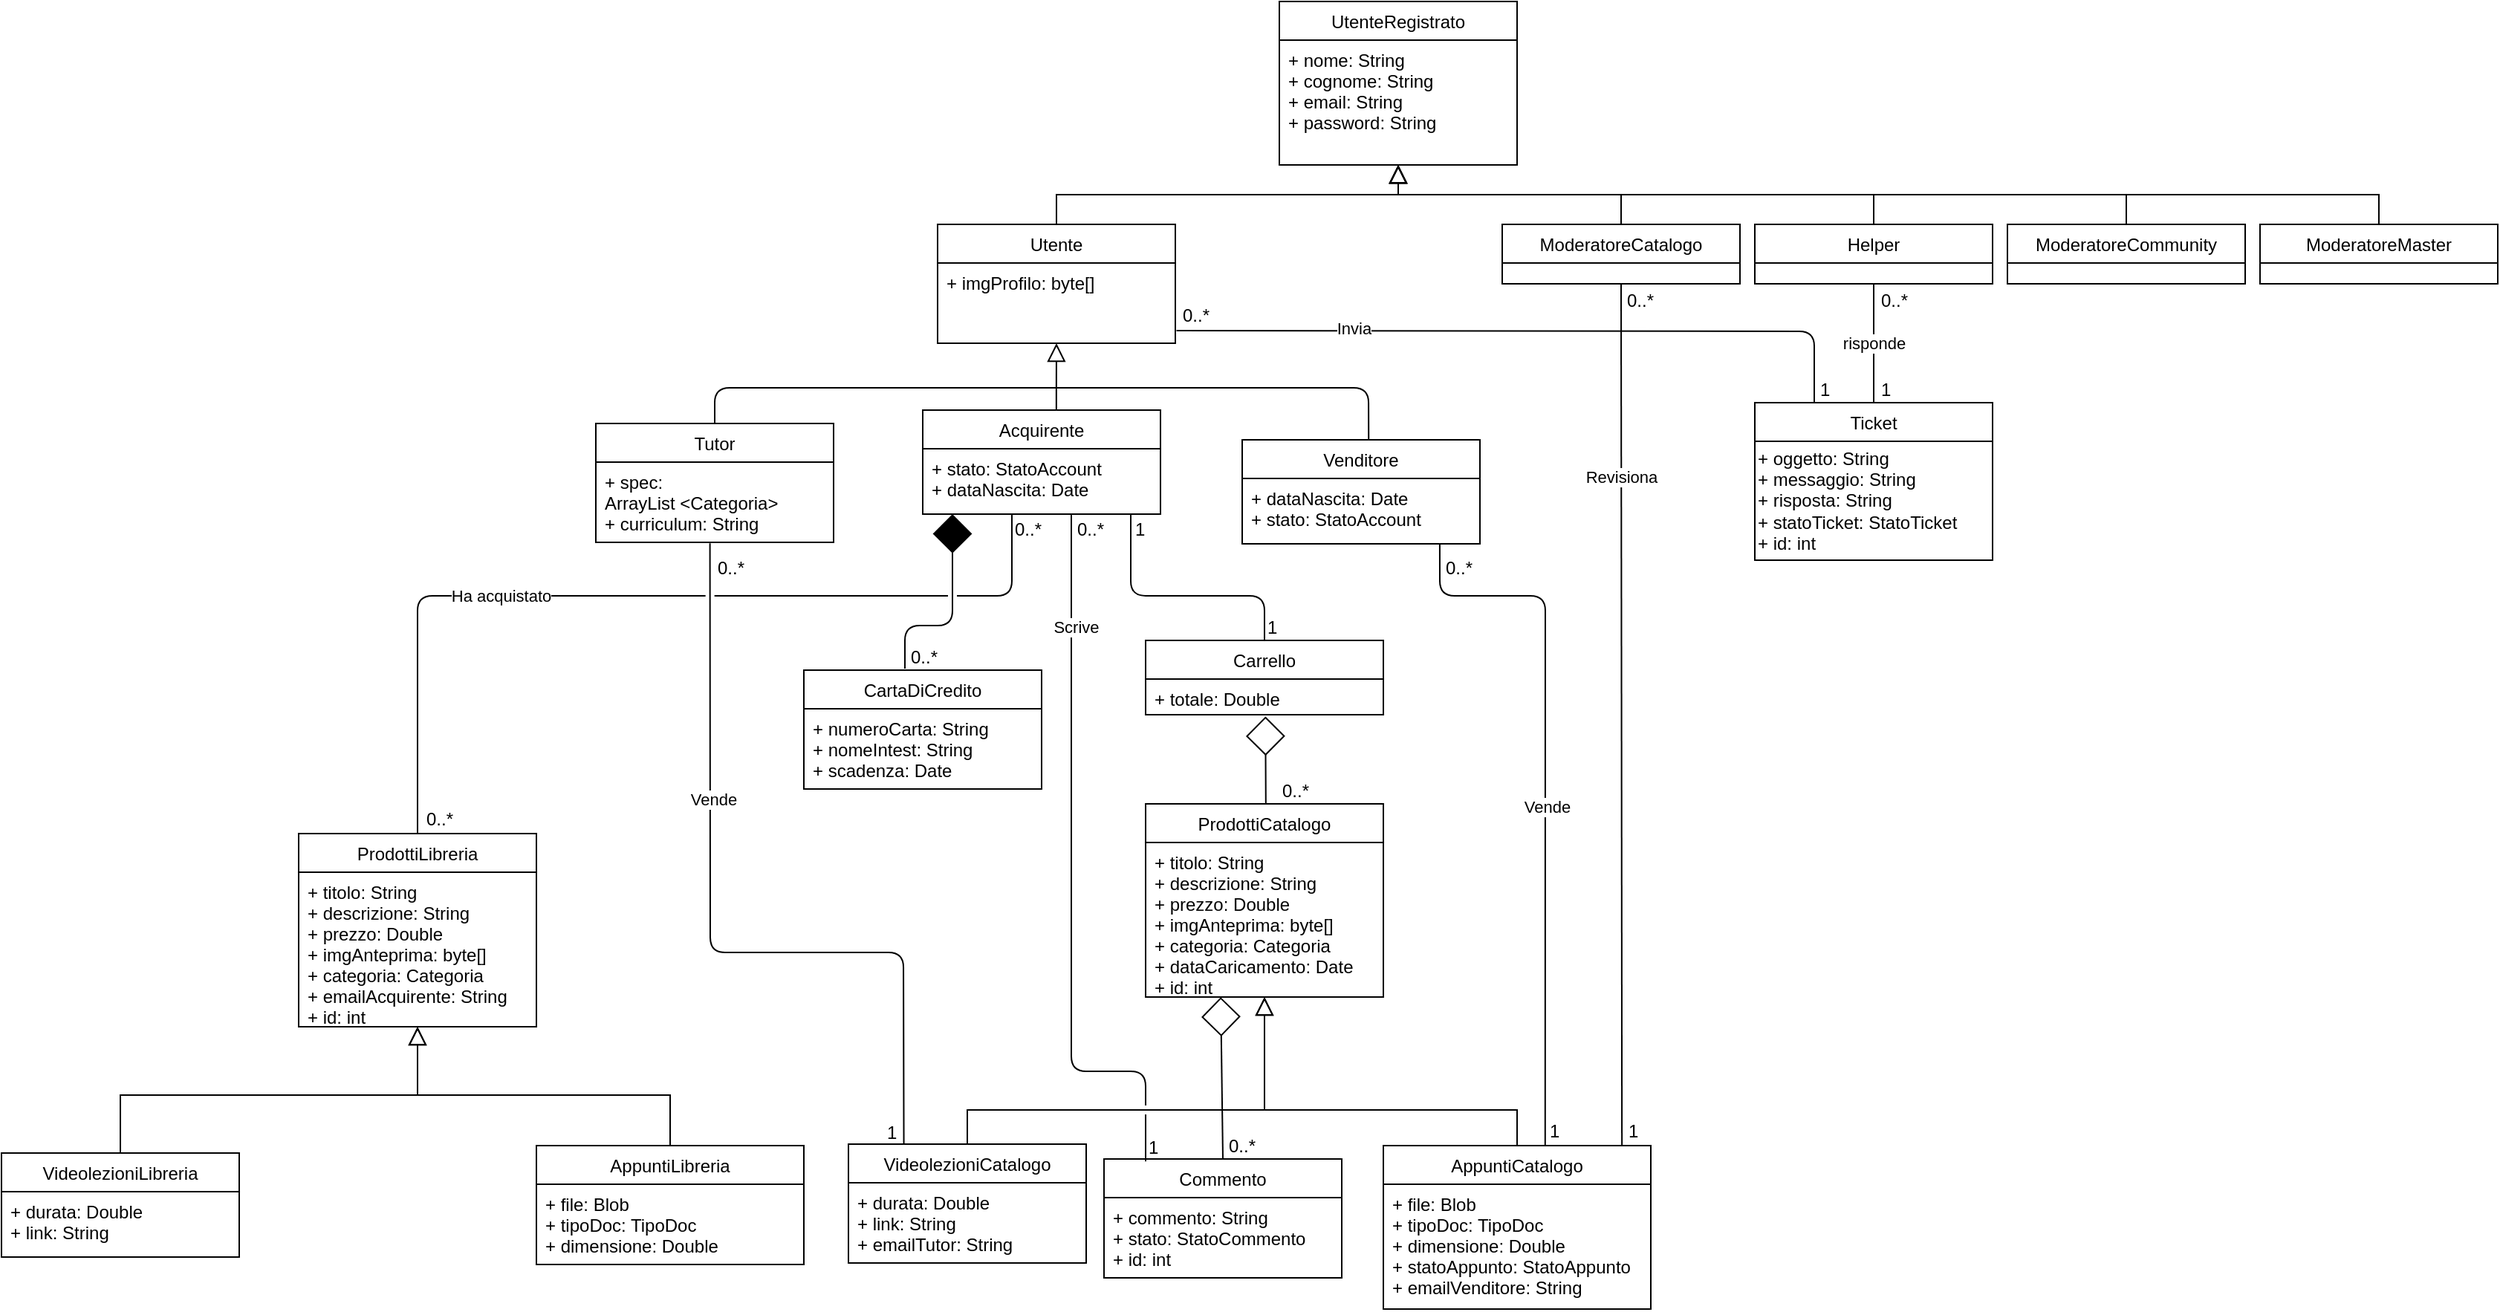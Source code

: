 <mxfile version="14.2.9" type="device"><diagram id="C5RBs43oDa-KdzZeNtuy" name="Page-1"><mxGraphModel dx="2858" dy="1134" grid="1" gridSize="10" guides="1" tooltips="1" connect="1" arrows="1" fold="1" page="1" pageScale="1" pageWidth="827" pageHeight="1169" math="0" shadow="0"><root><mxCell id="WIyWlLk6GJQsqaUBKTNV-0"/><mxCell id="WIyWlLk6GJQsqaUBKTNV-1" parent="WIyWlLk6GJQsqaUBKTNV-0"/><mxCell id="zkfFHV4jXpPFQw0GAbJ--0" value="UtenteRegistrato" style="swimlane;fontStyle=0;align=center;verticalAlign=top;childLayout=stackLayout;horizontal=1;startSize=26;horizontalStack=0;resizeParent=1;resizeLast=0;collapsible=1;marginBottom=0;rounded=0;shadow=0;strokeWidth=1;" parent="WIyWlLk6GJQsqaUBKTNV-1" vertex="1"><mxGeometry x="220" y="120" width="160" height="110" as="geometry"><mxRectangle x="220" y="120" width="160" height="26" as="alternateBounds"/></mxGeometry></mxCell><mxCell id="zkfFHV4jXpPFQw0GAbJ--1" value="+ nome: String&#10;+ cognome: String&#10;+ email: String&#10;+ password: String&#10;" style="text;align=left;verticalAlign=top;spacingLeft=4;spacingRight=4;overflow=hidden;rotatable=0;points=[[0,0.5],[1,0.5]];portConstraint=eastwest;" parent="zkfFHV4jXpPFQw0GAbJ--0" vertex="1"><mxGeometry y="26" width="160" height="84" as="geometry"/></mxCell><mxCell id="zkfFHV4jXpPFQw0GAbJ--6" value="Utente" style="swimlane;fontStyle=0;align=center;verticalAlign=top;childLayout=stackLayout;horizontal=1;startSize=26;horizontalStack=0;resizeParent=1;resizeLast=0;collapsible=1;marginBottom=0;rounded=0;shadow=0;strokeWidth=1;" parent="WIyWlLk6GJQsqaUBKTNV-1" vertex="1"><mxGeometry x="-10" y="270" width="160" height="80" as="geometry"><mxRectangle x="130" y="380" width="160" height="26" as="alternateBounds"/></mxGeometry></mxCell><mxCell id="zkfFHV4jXpPFQw0GAbJ--7" value="+ imgProfilo: byte[]" style="text;align=left;verticalAlign=top;spacingLeft=4;spacingRight=4;overflow=hidden;rotatable=0;points=[[0,0.5],[1,0.5]];portConstraint=eastwest;" parent="zkfFHV4jXpPFQw0GAbJ--6" vertex="1"><mxGeometry y="26" width="160" height="44" as="geometry"/></mxCell><mxCell id="zkfFHV4jXpPFQw0GAbJ--12" value="" style="endArrow=block;endSize=10;endFill=0;shadow=0;strokeWidth=1;rounded=0;edgeStyle=elbowEdgeStyle;elbow=vertical;" parent="WIyWlLk6GJQsqaUBKTNV-1" source="zkfFHV4jXpPFQw0GAbJ--6" target="zkfFHV4jXpPFQw0GAbJ--0" edge="1"><mxGeometry width="160" relative="1" as="geometry"><mxPoint x="200" y="203" as="sourcePoint"/><mxPoint x="200" y="203" as="targetPoint"/></mxGeometry></mxCell><mxCell id="zkfFHV4jXpPFQw0GAbJ--13" value="ModeratoreCatalogo" style="swimlane;fontStyle=0;align=center;verticalAlign=top;childLayout=stackLayout;horizontal=1;startSize=26;horizontalStack=0;resizeParent=1;resizeLast=0;collapsible=1;marginBottom=0;rounded=0;shadow=0;strokeWidth=1;" parent="WIyWlLk6GJQsqaUBKTNV-1" vertex="1"><mxGeometry x="370" y="270" width="160" height="40" as="geometry"><mxRectangle x="340" y="380" width="170" height="26" as="alternateBounds"/></mxGeometry></mxCell><mxCell id="zkfFHV4jXpPFQw0GAbJ--16" value="" style="endArrow=block;endSize=10;endFill=0;shadow=0;strokeWidth=1;rounded=0;edgeStyle=elbowEdgeStyle;elbow=vertical;" parent="WIyWlLk6GJQsqaUBKTNV-1" source="zkfFHV4jXpPFQw0GAbJ--13" target="zkfFHV4jXpPFQw0GAbJ--0" edge="1"><mxGeometry width="160" relative="1" as="geometry"><mxPoint x="210" y="373" as="sourcePoint"/><mxPoint x="310" y="271" as="targetPoint"/></mxGeometry></mxCell><mxCell id="6HLEYrdV207JQMhL0v_D-25" value="Acquirente" style="swimlane;fontStyle=0;align=center;verticalAlign=top;childLayout=stackLayout;horizontal=1;startSize=26;horizontalStack=0;resizeParent=1;resizeLast=0;collapsible=1;marginBottom=0;rounded=0;shadow=0;strokeWidth=1;fillColor=none;" parent="WIyWlLk6GJQsqaUBKTNV-1" vertex="1"><mxGeometry x="-20" y="395" width="160" height="70" as="geometry"><mxRectangle x="130" y="380" width="160" height="26" as="alternateBounds"/></mxGeometry></mxCell><mxCell id="mDDNrdPgeOfrQbbUp2Y3-1" value="+ stato: StatoAccount&#10;+ dataNascita: Date" style="text;align=left;verticalAlign=top;spacingLeft=4;spacingRight=4;overflow=hidden;rotatable=0;points=[[0,0.5],[1,0.5]];portConstraint=eastwest;" parent="6HLEYrdV207JQMhL0v_D-25" vertex="1"><mxGeometry y="26" width="160" height="44" as="geometry"/></mxCell><mxCell id="6HLEYrdV207JQMhL0v_D-27" value="Venditore" style="swimlane;fontStyle=0;align=center;verticalAlign=top;childLayout=stackLayout;horizontal=1;startSize=26;horizontalStack=0;resizeParent=1;resizeLast=0;collapsible=1;marginBottom=0;rounded=0;shadow=0;strokeWidth=1;" parent="WIyWlLk6GJQsqaUBKTNV-1" vertex="1"><mxGeometry x="195" y="415" width="160" height="70" as="geometry"><mxRectangle x="130" y="380" width="160" height="26" as="alternateBounds"/></mxGeometry></mxCell><mxCell id="6HLEYrdV207JQMhL0v_D-28" value="+ dataNascita: Date&#10;+ stato: StatoAccount" style="text;align=left;verticalAlign=top;spacingLeft=4;spacingRight=4;overflow=hidden;rotatable=0;points=[[0,0.5],[1,0.5]];portConstraint=eastwest;" parent="6HLEYrdV207JQMhL0v_D-27" vertex="1"><mxGeometry y="26" width="160" height="44" as="geometry"/></mxCell><mxCell id="6HLEYrdV207JQMhL0v_D-32" value="CartaDiCredito" style="swimlane;fontStyle=0;align=center;verticalAlign=top;childLayout=stackLayout;horizontal=1;startSize=26;horizontalStack=0;resizeParent=1;resizeLast=0;collapsible=1;marginBottom=0;rounded=0;shadow=0;strokeWidth=1;" parent="WIyWlLk6GJQsqaUBKTNV-1" vertex="1"><mxGeometry x="-100" y="570" width="160" height="80" as="geometry"><mxRectangle x="130" y="380" width="160" height="26" as="alternateBounds"/></mxGeometry></mxCell><mxCell id="6HLEYrdV207JQMhL0v_D-33" value="+ numeroCarta: String&#10;+ nomeIntest: String&#10;+ scadenza: Date" style="text;align=left;verticalAlign=top;spacingLeft=4;spacingRight=4;overflow=hidden;rotatable=0;points=[[0,0.5],[1,0.5]];portConstraint=eastwest;" parent="6HLEYrdV207JQMhL0v_D-32" vertex="1"><mxGeometry y="26" width="160" height="54" as="geometry"/></mxCell><mxCell id="6HLEYrdV207JQMhL0v_D-37" value="Tutor" style="swimlane;fontStyle=0;align=center;verticalAlign=top;childLayout=stackLayout;horizontal=1;startSize=26;horizontalStack=0;resizeParent=1;resizeLast=0;collapsible=1;marginBottom=0;rounded=0;shadow=0;strokeWidth=1;" parent="WIyWlLk6GJQsqaUBKTNV-1" vertex="1"><mxGeometry x="-240" y="404" width="160" height="80" as="geometry"><mxRectangle x="130" y="380" width="160" height="26" as="alternateBounds"/></mxGeometry></mxCell><mxCell id="6HLEYrdV207JQMhL0v_D-38" value="+ spec: &#10;ArrayList &lt;Categoria&gt;&#10;+ curriculum: String" style="text;align=left;verticalAlign=top;spacingLeft=4;spacingRight=4;overflow=hidden;rotatable=0;points=[[0,0.5],[1,0.5]];portConstraint=eastwest;" parent="6HLEYrdV207JQMhL0v_D-37" vertex="1"><mxGeometry y="26" width="160" height="54" as="geometry"/></mxCell><mxCell id="6HLEYrdV207JQMhL0v_D-39" value="AppuntiCatalogo" style="swimlane;fontStyle=0;align=center;verticalAlign=top;childLayout=stackLayout;horizontal=1;startSize=26;horizontalStack=0;resizeParent=1;resizeLast=0;collapsible=1;marginBottom=0;rounded=0;shadow=0;strokeWidth=1;" parent="WIyWlLk6GJQsqaUBKTNV-1" vertex="1"><mxGeometry x="290" y="890" width="180" height="110" as="geometry"><mxRectangle x="130" y="380" width="160" height="26" as="alternateBounds"/></mxGeometry></mxCell><mxCell id="6HLEYrdV207JQMhL0v_D-79" value="+ file: Blob&#10;+ tipoDoc: TipoDoc&#10;+ dimensione: Double&#10;+ statoAppunto: StatoAppunto&#10;+ emailVenditore: String" style="text;align=left;verticalAlign=top;spacingLeft=4;spacingRight=4;overflow=hidden;rotatable=0;points=[[0,0.5],[1,0.5]];portConstraint=eastwest;" parent="6HLEYrdV207JQMhL0v_D-39" vertex="1"><mxGeometry y="26" width="180" height="84" as="geometry"/></mxCell><mxCell id="6HLEYrdV207JQMhL0v_D-41" value="VideolezioniCatalogo" style="swimlane;fontStyle=0;align=center;verticalAlign=top;childLayout=stackLayout;horizontal=1;startSize=26;horizontalStack=0;resizeParent=1;resizeLast=0;collapsible=1;marginBottom=0;rounded=0;shadow=0;strokeWidth=1;" parent="WIyWlLk6GJQsqaUBKTNV-1" vertex="1"><mxGeometry x="-70" y="889" width="160" height="80" as="geometry"><mxRectangle x="130" y="380" width="160" height="26" as="alternateBounds"/></mxGeometry></mxCell><mxCell id="6HLEYrdV207JQMhL0v_D-42" value="+ durata: Double&#10;+ link: String&#10;+ emailTutor: String&#10;" style="text;align=left;verticalAlign=top;spacingLeft=4;spacingRight=4;overflow=hidden;rotatable=0;points=[[0,0.5],[1,0.5]];portConstraint=eastwest;" parent="6HLEYrdV207JQMhL0v_D-41" vertex="1"><mxGeometry y="26" width="160" height="54" as="geometry"/></mxCell><mxCell id="6HLEYrdV207JQMhL0v_D-104" value="" style="endArrow=block;endSize=10;endFill=0;shadow=0;strokeWidth=1;rounded=0;edgeStyle=elbowEdgeStyle;elbow=vertical;exitX=0.5;exitY=0;exitDx=0;exitDy=0;" parent="WIyWlLk6GJQsqaUBKTNV-1" source="6HLEYrdV207JQMhL0v_D-110" edge="1"><mxGeometry width="160" relative="1" as="geometry"><mxPoint x="630" y="360" as="sourcePoint"/><mxPoint x="300" y="230" as="targetPoint"/></mxGeometry></mxCell><mxCell id="6HLEYrdV207JQMhL0v_D-108" value="0..*" style="resizable=0;align=left;verticalAlign=bottom;labelBackgroundColor=none;fontSize=12;direction=west;" parent="WIyWlLk6GJQsqaUBKTNV-1" connectable="0" vertex="1"><mxGeometry x="220.0" y="660.0" as="geometry"/></mxCell><mxCell id="6HLEYrdV207JQMhL0v_D-132" value="risponde" style="edgeStyle=orthogonalEdgeStyle;rounded=0;orthogonalLoop=1;jettySize=auto;html=1;exitX=0.5;exitY=1;exitDx=0;exitDy=0;entryX=0.5;entryY=0;entryDx=0;entryDy=0;endArrow=none;endFill=0;" parent="WIyWlLk6GJQsqaUBKTNV-1" source="6HLEYrdV207JQMhL0v_D-110" target="6HLEYrdV207JQMhL0v_D-129" edge="1"><mxGeometry relative="1" as="geometry"/></mxCell><mxCell id="6HLEYrdV207JQMhL0v_D-110" value="Helper" style="swimlane;fontStyle=0;align=center;verticalAlign=top;childLayout=stackLayout;horizontal=1;startSize=26;horizontalStack=0;resizeParent=1;resizeLast=0;collapsible=1;marginBottom=0;rounded=0;shadow=0;strokeWidth=1;" parent="WIyWlLk6GJQsqaUBKTNV-1" vertex="1"><mxGeometry x="540" y="270" width="160" height="40" as="geometry"><mxRectangle x="340" y="380" width="170" height="26" as="alternateBounds"/></mxGeometry></mxCell><mxCell id="6HLEYrdV207JQMhL0v_D-111" value="ModeratoreCommunity" style="swimlane;fontStyle=0;align=center;verticalAlign=top;childLayout=stackLayout;horizontal=1;startSize=26;horizontalStack=0;resizeParent=1;resizeLast=0;collapsible=1;marginBottom=0;rounded=0;shadow=0;strokeWidth=1;" parent="WIyWlLk6GJQsqaUBKTNV-1" vertex="1"><mxGeometry x="710" y="270" width="160" height="40" as="geometry"><mxRectangle x="340" y="380" width="170" height="26" as="alternateBounds"/></mxGeometry></mxCell><mxCell id="6HLEYrdV207JQMhL0v_D-112" value="ModeratoreMaster" style="swimlane;fontStyle=0;align=center;verticalAlign=top;childLayout=stackLayout;horizontal=1;startSize=26;horizontalStack=0;resizeParent=1;resizeLast=0;collapsible=1;marginBottom=0;rounded=0;shadow=0;strokeWidth=1;" parent="WIyWlLk6GJQsqaUBKTNV-1" vertex="1"><mxGeometry x="880" y="270" width="160" height="40" as="geometry"><mxRectangle x="340" y="380" width="170" height="26" as="alternateBounds"/></mxGeometry></mxCell><mxCell id="6HLEYrdV207JQMhL0v_D-113" value="" style="endArrow=block;endSize=10;endFill=0;shadow=0;strokeWidth=1;rounded=0;edgeStyle=elbowEdgeStyle;elbow=vertical;exitX=0.5;exitY=0;exitDx=0;exitDy=0;" parent="WIyWlLk6GJQsqaUBKTNV-1" source="6HLEYrdV207JQMhL0v_D-111" edge="1"><mxGeometry width="160" relative="1" as="geometry"><mxPoint x="760" y="360" as="sourcePoint"/><mxPoint x="300" y="230" as="targetPoint"/></mxGeometry></mxCell><mxCell id="6HLEYrdV207JQMhL0v_D-116" value="" style="endArrow=block;endSize=10;endFill=0;shadow=0;strokeWidth=1;rounded=0;edgeStyle=elbowEdgeStyle;elbow=vertical;" parent="WIyWlLk6GJQsqaUBKTNV-1" source="6HLEYrdV207JQMhL0v_D-112" edge="1"><mxGeometry width="160" relative="1" as="geometry"><mxPoint x="780" y="360" as="sourcePoint"/><mxPoint x="300" y="230" as="targetPoint"/></mxGeometry></mxCell><mxCell id="6HLEYrdV207JQMhL0v_D-117" value="Commento" style="swimlane;fontStyle=0;align=center;verticalAlign=top;childLayout=stackLayout;horizontal=1;startSize=26;horizontalStack=0;resizeParent=1;resizeLast=0;collapsible=1;marginBottom=0;rounded=0;shadow=0;strokeWidth=1;" parent="WIyWlLk6GJQsqaUBKTNV-1" vertex="1"><mxGeometry x="102" y="899" width="160" height="80" as="geometry"><mxRectangle x="130" y="380" width="160" height="26" as="alternateBounds"/></mxGeometry></mxCell><mxCell id="6HLEYrdV207JQMhL0v_D-118" value="+ commento: String&#10;+ stato: StatoCommento&#10;+ id: int" style="text;align=left;verticalAlign=top;spacingLeft=4;spacingRight=4;overflow=hidden;rotatable=0;points=[[0,0.5],[1,0.5]];portConstraint=eastwest;" parent="6HLEYrdV207JQMhL0v_D-117" vertex="1"><mxGeometry y="26" width="160" height="54" as="geometry"/></mxCell><mxCell id="6HLEYrdV207JQMhL0v_D-129" value="Ticket" style="swimlane;fontStyle=0;align=center;verticalAlign=top;childLayout=stackLayout;horizontal=1;startSize=26;horizontalStack=0;resizeParent=1;resizeLast=0;collapsible=1;marginBottom=0;rounded=0;shadow=0;strokeWidth=1;" parent="WIyWlLk6GJQsqaUBKTNV-1" vertex="1"><mxGeometry x="540" y="390" width="160" height="106" as="geometry"><mxRectangle x="340" y="380" width="170" height="26" as="alternateBounds"/></mxGeometry></mxCell><mxCell id="6HLEYrdV207JQMhL0v_D-130" value="+ oggetto: String&lt;br&gt;+ messaggio: String&lt;br&gt;+ risposta: String&lt;br&gt;+ statoTicket: StatoTicket&lt;br&gt;+ id: int" style="text;html=1;align=left;verticalAlign=middle;resizable=0;points=[];autosize=1;" parent="6HLEYrdV207JQMhL0v_D-129" vertex="1"><mxGeometry y="26" width="160" height="80" as="geometry"/></mxCell><mxCell id="BXgXbM9hNAbVjxNHpYIU-5" value="Carrello" style="swimlane;fontStyle=0;align=center;verticalAlign=top;childLayout=stackLayout;horizontal=1;startSize=26;horizontalStack=0;resizeParent=1;resizeLast=0;collapsible=1;marginBottom=0;rounded=0;shadow=0;strokeWidth=1;" parent="WIyWlLk6GJQsqaUBKTNV-1" vertex="1"><mxGeometry x="130" y="550" width="160" height="50" as="geometry"><mxRectangle x="130" y="380" width="160" height="26" as="alternateBounds"/></mxGeometry></mxCell><mxCell id="BXgXbM9hNAbVjxNHpYIU-6" value="+ totale: Double&#10;&#10;" style="text;align=left;verticalAlign=top;spacingLeft=4;spacingRight=4;overflow=hidden;rotatable=0;points=[[0,0.5],[1,0.5]];portConstraint=eastwest;" parent="BXgXbM9hNAbVjxNHpYIU-5" vertex="1"><mxGeometry y="26" width="160" height="24" as="geometry"/></mxCell><mxCell id="BXgXbM9hNAbVjxNHpYIU-7" value="" style="endArrow=diamond;endFill=0;endSize=24;html=1;exitX=0.506;exitY=0.004;exitDx=0;exitDy=0;exitPerimeter=0;entryX=0.504;entryY=1.05;entryDx=0;entryDy=0;entryPerimeter=0;" parent="WIyWlLk6GJQsqaUBKTNV-1" source="BXgXbM9hNAbVjxNHpYIU-8" edge="1" target="BXgXbM9hNAbVjxNHpYIU-6"><mxGeometry width="160" relative="1" as="geometry"><mxPoint x="207" y="700" as="sourcePoint"/><mxPoint x="211" y="650" as="targetPoint"/><Array as="points"><mxPoint x="211" y="680"/></Array></mxGeometry></mxCell><mxCell id="BXgXbM9hNAbVjxNHpYIU-8" value="ProdottiCatalogo" style="swimlane;fontStyle=0;align=center;verticalAlign=top;childLayout=stackLayout;horizontal=1;startSize=26;horizontalStack=0;resizeParent=1;resizeLast=0;collapsible=1;marginBottom=0;rounded=0;shadow=0;strokeWidth=1;" parent="WIyWlLk6GJQsqaUBKTNV-1" vertex="1"><mxGeometry x="130" y="660" width="160" height="130" as="geometry"><mxRectangle x="130" y="380" width="160" height="26" as="alternateBounds"/></mxGeometry></mxCell><mxCell id="BXgXbM9hNAbVjxNHpYIU-9" value="+ titolo: String&#10;+ descrizione: String&#10;+ prezzo: Double&#10;+ imgAnteprima: byte[]&#10;+ categoria: Categoria&#10;+ dataCaricamento: Date&#10;+ id: int" style="text;align=left;verticalAlign=top;spacingLeft=4;spacingRight=4;overflow=hidden;rotatable=0;points=[[0,0.5],[1,0.5]];portConstraint=eastwest;" parent="BXgXbM9hNAbVjxNHpYIU-8" vertex="1"><mxGeometry y="26" width="160" height="104" as="geometry"/></mxCell><mxCell id="BXgXbM9hNAbVjxNHpYIU-10" value="" style="endArrow=block;endSize=10;endFill=0;shadow=0;strokeWidth=1;rounded=0;edgeStyle=elbowEdgeStyle;elbow=vertical;" parent="WIyWlLk6GJQsqaUBKTNV-1" source="6HLEYrdV207JQMhL0v_D-41" target="BXgXbM9hNAbVjxNHpYIU-9" edge="1"><mxGeometry width="160" relative="1" as="geometry"><mxPoint y="890.0" as="sourcePoint"/><mxPoint x="230" y="850.0" as="targetPoint"/><Array as="points"><mxPoint x="10" y="866"/></Array></mxGeometry></mxCell><mxCell id="BXgXbM9hNAbVjxNHpYIU-12" value="" style="endArrow=block;endSize=10;endFill=0;shadow=0;strokeWidth=1;rounded=0;edgeStyle=elbowEdgeStyle;elbow=vertical;" parent="WIyWlLk6GJQsqaUBKTNV-1" source="6HLEYrdV207JQMhL0v_D-39" edge="1"><mxGeometry width="160" relative="1" as="geometry"><mxPoint x="10" y="890" as="sourcePoint"/><mxPoint x="210" y="790" as="targetPoint"/><Array as="points"><mxPoint x="10" y="866"/></Array></mxGeometry></mxCell><mxCell id="BXgXbM9hNAbVjxNHpYIU-14" value="1" style="resizable=0;align=left;verticalAlign=bottom;labelBackgroundColor=none;fontSize=12;direction=west;" parent="WIyWlLk6GJQsqaUBKTNV-1" connectable="0" vertex="1"><mxGeometry x="210.0" y="550.0" as="geometry"/></mxCell><mxCell id="BXgXbM9hNAbVjxNHpYIU-15" value="" style="endArrow=diamond;endFill=1;endSize=24;html=1;" parent="WIyWlLk6GJQsqaUBKTNV-1" edge="1"><mxGeometry width="160" relative="1" as="geometry"><mxPoint x="-32" y="569" as="sourcePoint"/><mxPoint y="465" as="targetPoint"/><Array as="points"><mxPoint x="-32" y="540"/><mxPoint y="540"/><mxPoint y="500"/></Array></mxGeometry></mxCell><mxCell id="BXgXbM9hNAbVjxNHpYIU-16" value="0..*" style="resizable=0;align=left;verticalAlign=bottom;labelBackgroundColor=none;fontSize=12;direction=west;" parent="WIyWlLk6GJQsqaUBKTNV-1" connectable="0" vertex="1"><mxGeometry x="-30.0" y="570.0" as="geometry"/></mxCell><mxCell id="BXgXbM9hNAbVjxNHpYIU-21" value="" style="endArrow=none;html=1;entryX=0.605;entryY=-0.001;entryDx=0;entryDy=0;entryPerimeter=0;endFill=0;exitX=0.831;exitY=0.998;exitDx=0;exitDy=0;exitPerimeter=0;" parent="WIyWlLk6GJQsqaUBKTNV-1" source="6HLEYrdV207JQMhL0v_D-28" target="6HLEYrdV207JQMhL0v_D-39" edge="1"><mxGeometry width="50" height="50" relative="1" as="geometry"><mxPoint x="328" y="490" as="sourcePoint"/><mxPoint x="120" y="650" as="targetPoint"/><Array as="points"><mxPoint x="328" y="520"/><mxPoint x="399" y="520"/></Array></mxGeometry></mxCell><mxCell id="BXgXbM9hNAbVjxNHpYIU-22" value="Vende" style="edgeLabel;html=1;align=center;verticalAlign=middle;resizable=0;points=[];" parent="BXgXbM9hNAbVjxNHpYIU-21" vertex="1" connectable="0"><mxGeometry x="0.039" y="1" relative="1" as="geometry"><mxPoint as="offset"/></mxGeometry></mxCell><mxCell id="BXgXbM9hNAbVjxNHpYIU-23" value="0..*" style="resizable=0;align=left;verticalAlign=bottom;labelBackgroundColor=none;fontSize=12;direction=west;" parent="WIyWlLk6GJQsqaUBKTNV-1" connectable="0" vertex="1"><mxGeometry x="330.0" y="510.0" as="geometry"/></mxCell><mxCell id="BXgXbM9hNAbVjxNHpYIU-24" value="1" style="resizable=0;align=left;verticalAlign=bottom;labelBackgroundColor=none;fontSize=12;direction=west;" parent="WIyWlLk6GJQsqaUBKTNV-1" connectable="0" vertex="1"><mxGeometry x="400.0" y="889.0" as="geometry"/></mxCell><mxCell id="BXgXbM9hNAbVjxNHpYIU-25" value="" style="endArrow=none;html=1;entryX=0.233;entryY=-0.005;entryDx=0;entryDy=0;entryPerimeter=0;endFill=0;exitX=0.48;exitY=1.012;exitDx=0;exitDy=0;exitPerimeter=0;" parent="WIyWlLk6GJQsqaUBKTNV-1" source="6HLEYrdV207JQMhL0v_D-38" target="6HLEYrdV207JQMhL0v_D-41" edge="1"><mxGeometry width="50" height="50" relative="1" as="geometry"><mxPoint x="-163" y="490" as="sourcePoint"/><mxPoint x="408.9" y="899.92" as="targetPoint"/><Array as="points"><mxPoint x="-163" y="760"/><mxPoint x="-33" y="760"/></Array></mxGeometry></mxCell><mxCell id="BXgXbM9hNAbVjxNHpYIU-26" value="Vende" style="edgeLabel;html=1;align=center;verticalAlign=middle;resizable=0;points=[];" parent="BXgXbM9hNAbVjxNHpYIU-25" vertex="1" connectable="0"><mxGeometry x="0.039" y="1" relative="1" as="geometry"><mxPoint y="-102.28" as="offset"/></mxGeometry></mxCell><mxCell id="BXgXbM9hNAbVjxNHpYIU-27" value="0..*" style="resizable=0;align=left;verticalAlign=bottom;labelBackgroundColor=none;fontSize=12;direction=west;" parent="WIyWlLk6GJQsqaUBKTNV-1" connectable="0" vertex="1"><mxGeometry x="-160.0" y="510.0" as="geometry"/></mxCell><mxCell id="BXgXbM9hNAbVjxNHpYIU-28" value="1" style="resizable=0;align=left;verticalAlign=bottom;labelBackgroundColor=none;fontSize=12;direction=west;" parent="WIyWlLk6GJQsqaUBKTNV-1" connectable="0" vertex="1"><mxGeometry x="-46.0" y="890.0" as="geometry"/></mxCell><mxCell id="BXgXbM9hNAbVjxNHpYIU-29" value="AppuntiLibreria" style="swimlane;fontStyle=0;align=center;verticalAlign=top;childLayout=stackLayout;horizontal=1;startSize=26;horizontalStack=0;resizeParent=1;resizeLast=0;collapsible=1;marginBottom=0;rounded=0;shadow=0;strokeWidth=1;" parent="WIyWlLk6GJQsqaUBKTNV-1" vertex="1"><mxGeometry x="-280" y="890" width="180" height="80" as="geometry"><mxRectangle x="130" y="380" width="160" height="26" as="alternateBounds"/></mxGeometry></mxCell><mxCell id="BXgXbM9hNAbVjxNHpYIU-30" value="+ file: Blob&#10;+ tipoDoc: TipoDoc&#10;+ dimensione: Double" style="text;align=left;verticalAlign=top;spacingLeft=4;spacingRight=4;overflow=hidden;rotatable=0;points=[[0,0.5],[1,0.5]];portConstraint=eastwest;" parent="BXgXbM9hNAbVjxNHpYIU-29" vertex="1"><mxGeometry y="26" width="180" height="54" as="geometry"/></mxCell><mxCell id="BXgXbM9hNAbVjxNHpYIU-31" value="VideolezioniLibreria" style="swimlane;fontStyle=0;align=center;verticalAlign=top;childLayout=stackLayout;horizontal=1;startSize=26;horizontalStack=0;resizeParent=1;resizeLast=0;collapsible=1;marginBottom=0;rounded=0;shadow=0;strokeWidth=1;" parent="WIyWlLk6GJQsqaUBKTNV-1" vertex="1"><mxGeometry x="-640" y="895" width="160" height="70" as="geometry"><mxRectangle x="130" y="380" width="160" height="26" as="alternateBounds"/></mxGeometry></mxCell><mxCell id="BXgXbM9hNAbVjxNHpYIU-32" value="+ durata: Double&#10;+ link: String&#10;" style="text;align=left;verticalAlign=top;spacingLeft=4;spacingRight=4;overflow=hidden;rotatable=0;points=[[0,0.5],[1,0.5]];portConstraint=eastwest;" parent="BXgXbM9hNAbVjxNHpYIU-31" vertex="1"><mxGeometry y="26" width="160" height="44" as="geometry"/></mxCell><mxCell id="BXgXbM9hNAbVjxNHpYIU-33" value="0..*" style="resizable=0;align=left;verticalAlign=bottom;labelBackgroundColor=none;fontSize=12;direction=west;" parent="WIyWlLk6GJQsqaUBKTNV-1" connectable="0" vertex="1"><mxGeometry x="-356.0" y="679.0" as="geometry"/></mxCell><mxCell id="BXgXbM9hNAbVjxNHpYIU-34" value="ProdottiLibreria" style="swimlane;fontStyle=0;align=center;verticalAlign=top;childLayout=stackLayout;horizontal=1;startSize=26;horizontalStack=0;resizeParent=1;resizeLast=0;collapsible=1;marginBottom=0;rounded=0;shadow=0;strokeWidth=1;" parent="WIyWlLk6GJQsqaUBKTNV-1" vertex="1"><mxGeometry x="-440" y="680" width="160" height="130" as="geometry"><mxRectangle x="130" y="380" width="160" height="26" as="alternateBounds"/></mxGeometry></mxCell><mxCell id="BXgXbM9hNAbVjxNHpYIU-35" value="+ titolo: String&#10;+ descrizione: String&#10;+ prezzo: Double&#10;+ imgAnteprima: byte[]&#10;+ categoria: Categoria&#10;+ emailAcquirente: String&#10;+ id: int" style="text;align=left;verticalAlign=top;spacingLeft=4;spacingRight=4;overflow=hidden;rotatable=0;points=[[0,0.5],[1,0.5]];portConstraint=eastwest;" parent="BXgXbM9hNAbVjxNHpYIU-34" vertex="1"><mxGeometry y="26" width="160" height="104" as="geometry"/></mxCell><mxCell id="BXgXbM9hNAbVjxNHpYIU-36" value="" style="endArrow=block;endSize=10;endFill=0;shadow=0;strokeWidth=1;rounded=0;edgeStyle=elbowEdgeStyle;elbow=vertical;" parent="WIyWlLk6GJQsqaUBKTNV-1" source="BXgXbM9hNAbVjxNHpYIU-31" target="BXgXbM9hNAbVjxNHpYIU-35" edge="1"><mxGeometry width="160" relative="1" as="geometry"><mxPoint x="-570" y="880.0" as="sourcePoint"/><mxPoint x="-340" y="840.0" as="targetPoint"/><Array as="points"><mxPoint x="-560" y="856"/></Array></mxGeometry></mxCell><mxCell id="BXgXbM9hNAbVjxNHpYIU-37" value="" style="endArrow=block;endSize=10;endFill=0;shadow=0;strokeWidth=1;rounded=0;edgeStyle=elbowEdgeStyle;elbow=vertical;" parent="WIyWlLk6GJQsqaUBKTNV-1" source="BXgXbM9hNAbVjxNHpYIU-29" edge="1"><mxGeometry width="160" relative="1" as="geometry"><mxPoint x="-560" y="880" as="sourcePoint"/><mxPoint x="-360" y="810" as="targetPoint"/><Array as="points"><mxPoint x="-560" y="856"/></Array></mxGeometry></mxCell><mxCell id="BXgXbM9hNAbVjxNHpYIU-40" value="" style="endArrow=none;html=1;entryX=0.5;entryY=0;entryDx=0;entryDy=0;jumpStyle=gap;endFill=0;" parent="WIyWlLk6GJQsqaUBKTNV-1" target="BXgXbM9hNAbVjxNHpYIU-34" edge="1"><mxGeometry width="50" height="50" relative="1" as="geometry"><mxPoint x="40" y="465" as="sourcePoint"/><mxPoint x="-22.72" y="899.65" as="targetPoint"/><Array as="points"><mxPoint x="40" y="520"/><mxPoint x="-360" y="520"/></Array></mxGeometry></mxCell><mxCell id="BXgXbM9hNAbVjxNHpYIU-41" value="Ha acquistato" style="edgeLabel;html=1;align=center;verticalAlign=middle;resizable=0;points=[];" parent="BXgXbM9hNAbVjxNHpYIU-40" vertex="1" connectable="0"><mxGeometry x="0.039" y="1" relative="1" as="geometry"><mxPoint x="-80" y="-1" as="offset"/></mxGeometry></mxCell><mxCell id="BXgXbM9hNAbVjxNHpYIU-42" value="0..*" style="resizable=0;align=left;verticalAlign=bottom;labelBackgroundColor=none;fontSize=12;direction=north;" parent="WIyWlLk6GJQsqaUBKTNV-1" connectable="0" vertex="1"><mxGeometry x="40.0" y="484.0" as="geometry"/></mxCell><mxCell id="BXgXbM9hNAbVjxNHpYIU-49" value="" style="endArrow=block;endSize=10;endFill=0;shadow=0;strokeWidth=1;rounded=0;edgeStyle=elbowEdgeStyle;elbow=vertical;exitX=0.562;exitY=-0.002;exitDx=0;exitDy=0;exitPerimeter=0;" parent="WIyWlLk6GJQsqaUBKTNV-1" source="6HLEYrdV207JQMhL0v_D-25" edge="1"><mxGeometry width="160" relative="1" as="geometry"><mxPoint x="275" y="415" as="sourcePoint"/><mxPoint x="70" y="350" as="targetPoint"/><Array as="points"><mxPoint x="70" y="380"/></Array></mxGeometry></mxCell><mxCell id="BXgXbM9hNAbVjxNHpYIU-51" value="" style="endArrow=none;html=1;entryX=0.892;entryY=-0.001;entryDx=0;entryDy=0;jumpStyle=gap;exitX=0.5;exitY=1;exitDx=0;exitDy=0;endFill=0;entryPerimeter=0;" parent="WIyWlLk6GJQsqaUBKTNV-1" source="zkfFHV4jXpPFQw0GAbJ--13" target="6HLEYrdV207JQMhL0v_D-39" edge="1"><mxGeometry width="50" height="50" relative="1" as="geometry"><mxPoint x="70" y="475" as="sourcePoint"/><mxPoint x="-350" y="700" as="targetPoint"/><Array as="points"><mxPoint x="450" y="510"/><mxPoint x="450" y="690"/></Array></mxGeometry></mxCell><mxCell id="BXgXbM9hNAbVjxNHpYIU-52" value="Revisiona" style="edgeLabel;html=1;align=center;verticalAlign=middle;resizable=0;points=[];" parent="BXgXbM9hNAbVjxNHpYIU-51" vertex="1" connectable="0"><mxGeometry x="0.039" y="1" relative="1" as="geometry"><mxPoint x="-1" y="-171.43" as="offset"/></mxGeometry></mxCell><mxCell id="BXgXbM9hNAbVjxNHpYIU-53" value="0..*" style="resizable=0;align=left;verticalAlign=bottom;labelBackgroundColor=none;fontSize=12;direction=west;" parent="WIyWlLk6GJQsqaUBKTNV-1" connectable="0" vertex="1"><mxGeometry x="452.0" y="330.0" as="geometry"/></mxCell><mxCell id="BXgXbM9hNAbVjxNHpYIU-54" value="1" style="resizable=0;align=left;verticalAlign=bottom;labelBackgroundColor=none;fontSize=12;direction=west;" parent="WIyWlLk6GJQsqaUBKTNV-1" connectable="0" vertex="1"><mxGeometry x="453.0" y="889.0" as="geometry"/></mxCell><mxCell id="BXgXbM9hNAbVjxNHpYIU-56" value="0..*" style="resizable=0;align=left;verticalAlign=bottom;labelBackgroundColor=none;fontSize=12;direction=west;" parent="WIyWlLk6GJQsqaUBKTNV-1" connectable="0" vertex="1"><mxGeometry x="184.0" y="899.0" as="geometry"/></mxCell><mxCell id="BXgXbM9hNAbVjxNHpYIU-57" value="" style="endArrow=diamond;endFill=0;endSize=24;html=1;shadow=0;exitX=0.5;exitY=0;exitDx=0;exitDy=0;entryX=0.316;entryY=1.001;entryDx=0;entryDy=0;entryPerimeter=0;" parent="WIyWlLk6GJQsqaUBKTNV-1" source="6HLEYrdV207JQMhL0v_D-117" target="BXgXbM9hNAbVjxNHpYIU-9" edge="1"><mxGeometry width="160" relative="1" as="geometry"><mxPoint x="100" y="930" as="sourcePoint"/><mxPoint x="180" y="823" as="targetPoint"/></mxGeometry></mxCell><mxCell id="BXgXbM9hNAbVjxNHpYIU-58" value="" style="endArrow=none;html=1;entryX=0.175;entryY=0.02;entryDx=0;entryDy=0;jumpStyle=gap;endFill=0;entryPerimeter=0;" parent="WIyWlLk6GJQsqaUBKTNV-1" target="6HLEYrdV207JQMhL0v_D-117" edge="1"><mxGeometry width="50" height="50" relative="1" as="geometry"><mxPoint x="80" y="465" as="sourcePoint"/><mxPoint x="-350" y="695" as="targetPoint"/><Array as="points"><mxPoint x="80" y="500"/><mxPoint x="80" y="840"/><mxPoint x="130" y="840"/></Array></mxGeometry></mxCell><mxCell id="BXgXbM9hNAbVjxNHpYIU-60" value="Scrive" style="edgeLabel;html=1;align=center;verticalAlign=middle;resizable=0;points=[];" parent="BXgXbM9hNAbVjxNHpYIU-58" vertex="1" connectable="0"><mxGeometry x="-0.689" y="3" relative="1" as="geometry"><mxPoint as="offset"/></mxGeometry></mxCell><mxCell id="BXgXbM9hNAbVjxNHpYIU-61" value="0..*" style="resizable=0;align=left;verticalAlign=bottom;labelBackgroundColor=none;fontSize=12;direction=north;" parent="WIyWlLk6GJQsqaUBKTNV-1" connectable="0" vertex="1"><mxGeometry x="82.0" y="484.0" as="geometry"/></mxCell><mxCell id="BXgXbM9hNAbVjxNHpYIU-62" value="1" style="resizable=0;align=left;verticalAlign=bottom;labelBackgroundColor=none;fontSize=12;direction=west;" parent="WIyWlLk6GJQsqaUBKTNV-1" connectable="0" vertex="1"><mxGeometry x="130.0" y="900.0" as="geometry"/></mxCell><mxCell id="BXgXbM9hNAbVjxNHpYIU-64" value="" style="endArrow=none;html=1;shadow=0;exitX=1.005;exitY=1.035;exitDx=0;exitDy=0;exitPerimeter=0;entryX=0.25;entryY=0;entryDx=0;entryDy=0;" parent="WIyWlLk6GJQsqaUBKTNV-1" source="zkfFHV4jXpPFQw0GAbJ--7" target="6HLEYrdV207JQMhL0v_D-129" edge="1"><mxGeometry width="50" height="50" relative="1" as="geometry"><mxPoint x="380" y="470" as="sourcePoint"/><mxPoint x="430" y="420" as="targetPoint"/><Array as="points"><mxPoint x="580" y="342"/></Array></mxGeometry></mxCell><mxCell id="BXgXbM9hNAbVjxNHpYIU-65" value="Invia" style="edgeLabel;html=1;align=center;verticalAlign=middle;resizable=0;points=[];" parent="BXgXbM9hNAbVjxNHpYIU-64" vertex="1" connectable="0"><mxGeometry x="-0.502" y="2" relative="1" as="geometry"><mxPoint as="offset"/></mxGeometry></mxCell><mxCell id="BXgXbM9hNAbVjxNHpYIU-66" value="0..*" style="resizable=0;align=left;verticalAlign=bottom;labelBackgroundColor=none;fontSize=12;direction=west;" parent="WIyWlLk6GJQsqaUBKTNV-1" connectable="0" vertex="1"><mxGeometry x="153.0" y="340.0" as="geometry"/></mxCell><mxCell id="BXgXbM9hNAbVjxNHpYIU-67" value="0..*" style="resizable=0;align=left;verticalAlign=bottom;labelBackgroundColor=none;fontSize=12;direction=west;" parent="WIyWlLk6GJQsqaUBKTNV-1" connectable="0" vertex="1"><mxGeometry x="623" y="330.0" as="geometry"/></mxCell><mxCell id="BXgXbM9hNAbVjxNHpYIU-68" value="1" style="resizable=0;align=left;verticalAlign=bottom;labelBackgroundColor=none;fontSize=12;direction=west;" parent="WIyWlLk6GJQsqaUBKTNV-1" connectable="0" vertex="1"><mxGeometry x="582" y="390.0" as="geometry"/></mxCell><mxCell id="BXgXbM9hNAbVjxNHpYIU-69" value="1" style="resizable=0;align=left;verticalAlign=bottom;labelBackgroundColor=none;fontSize=12;direction=west;" parent="WIyWlLk6GJQsqaUBKTNV-1" connectable="0" vertex="1"><mxGeometry x="623" y="390.0" as="geometry"/></mxCell><mxCell id="m23F7MOfNQP_gkhCFmSA-0" value="" style="endArrow=none;html=1;exitX=0.5;exitY=0;exitDx=0;exitDy=0;" parent="WIyWlLk6GJQsqaUBKTNV-1" source="6HLEYrdV207JQMhL0v_D-37" edge="1"><mxGeometry width="50" height="50" relative="1" as="geometry"><mxPoint y="440" as="sourcePoint"/><mxPoint x="70" y="380" as="targetPoint"/><Array as="points"><mxPoint x="-160" y="380"/></Array></mxGeometry></mxCell><mxCell id="m23F7MOfNQP_gkhCFmSA-1" value="" style="endArrow=none;html=1;exitX=0.532;exitY=0.002;exitDx=0;exitDy=0;exitPerimeter=0;" parent="WIyWlLk6GJQsqaUBKTNV-1" source="6HLEYrdV207JQMhL0v_D-27" edge="1"><mxGeometry width="50" height="50" relative="1" as="geometry"><mxPoint x="280" y="410" as="sourcePoint"/><mxPoint x="70" y="380" as="targetPoint"/><Array as="points"><mxPoint x="280" y="380"/></Array></mxGeometry></mxCell><mxCell id="pGOYJQjWgtHtIfkUROnJ-0" value="1" style="resizable=0;align=left;verticalAlign=bottom;labelBackgroundColor=none;fontSize=12;direction=west;" connectable="0" vertex="1" parent="WIyWlLk6GJQsqaUBKTNV-1"><mxGeometry x="121.0" y="484.0" as="geometry"/></mxCell><mxCell id="pGOYJQjWgtHtIfkUROnJ-1" value="" style="endArrow=none;html=1;jumpStyle=gap;endFill=0;entryX=0.5;entryY=0;entryDx=0;entryDy=0;" edge="1" parent="WIyWlLk6GJQsqaUBKTNV-1" target="BXgXbM9hNAbVjxNHpYIU-5"><mxGeometry width="50" height="50" relative="1" as="geometry"><mxPoint x="120" y="465" as="sourcePoint"/><mxPoint x="120" y="535" as="targetPoint"/><Array as="points"><mxPoint x="120" y="520"/><mxPoint x="210" y="520"/></Array></mxGeometry></mxCell></root></mxGraphModel></diagram></mxfile>